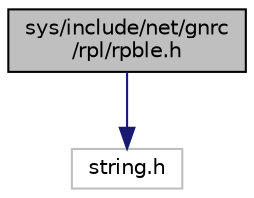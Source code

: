digraph "sys/include/net/gnrc/rpl/rpble.h"
{
 // LATEX_PDF_SIZE
  edge [fontname="Helvetica",fontsize="10",labelfontname="Helvetica",labelfontsize="10"];
  node [fontname="Helvetica",fontsize="10",shape=record];
  Node1 [label="sys/include/net/gnrc\l/rpl/rpble.h",height=0.2,width=0.4,color="black", fillcolor="grey75", style="filled", fontcolor="black",tooltip="Glue code linking RPL with the NimBLE rpble connection manager."];
  Node1 -> Node2 [color="midnightblue",fontsize="10",style="solid",fontname="Helvetica"];
  Node2 [label="string.h",height=0.2,width=0.4,color="grey75", fillcolor="white", style="filled",tooltip=" "];
}
